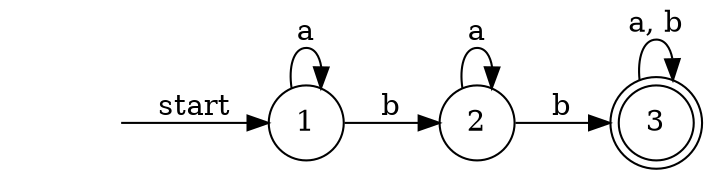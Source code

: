 digraph graph_1_2{
    rankdir=LR;

    "" [shape = none];
    3 [shape = doublecircle];
    node [shape = circle];


    "" -> 1 [label = "start"];
    1 -> 1 [label = "a"];
    1 -> 2 [label = "b"];
    2 -> 2 [label = "a"];
    2 -> 3 [label = "b"];
    3 -> 3 [label = "a, b"];
}